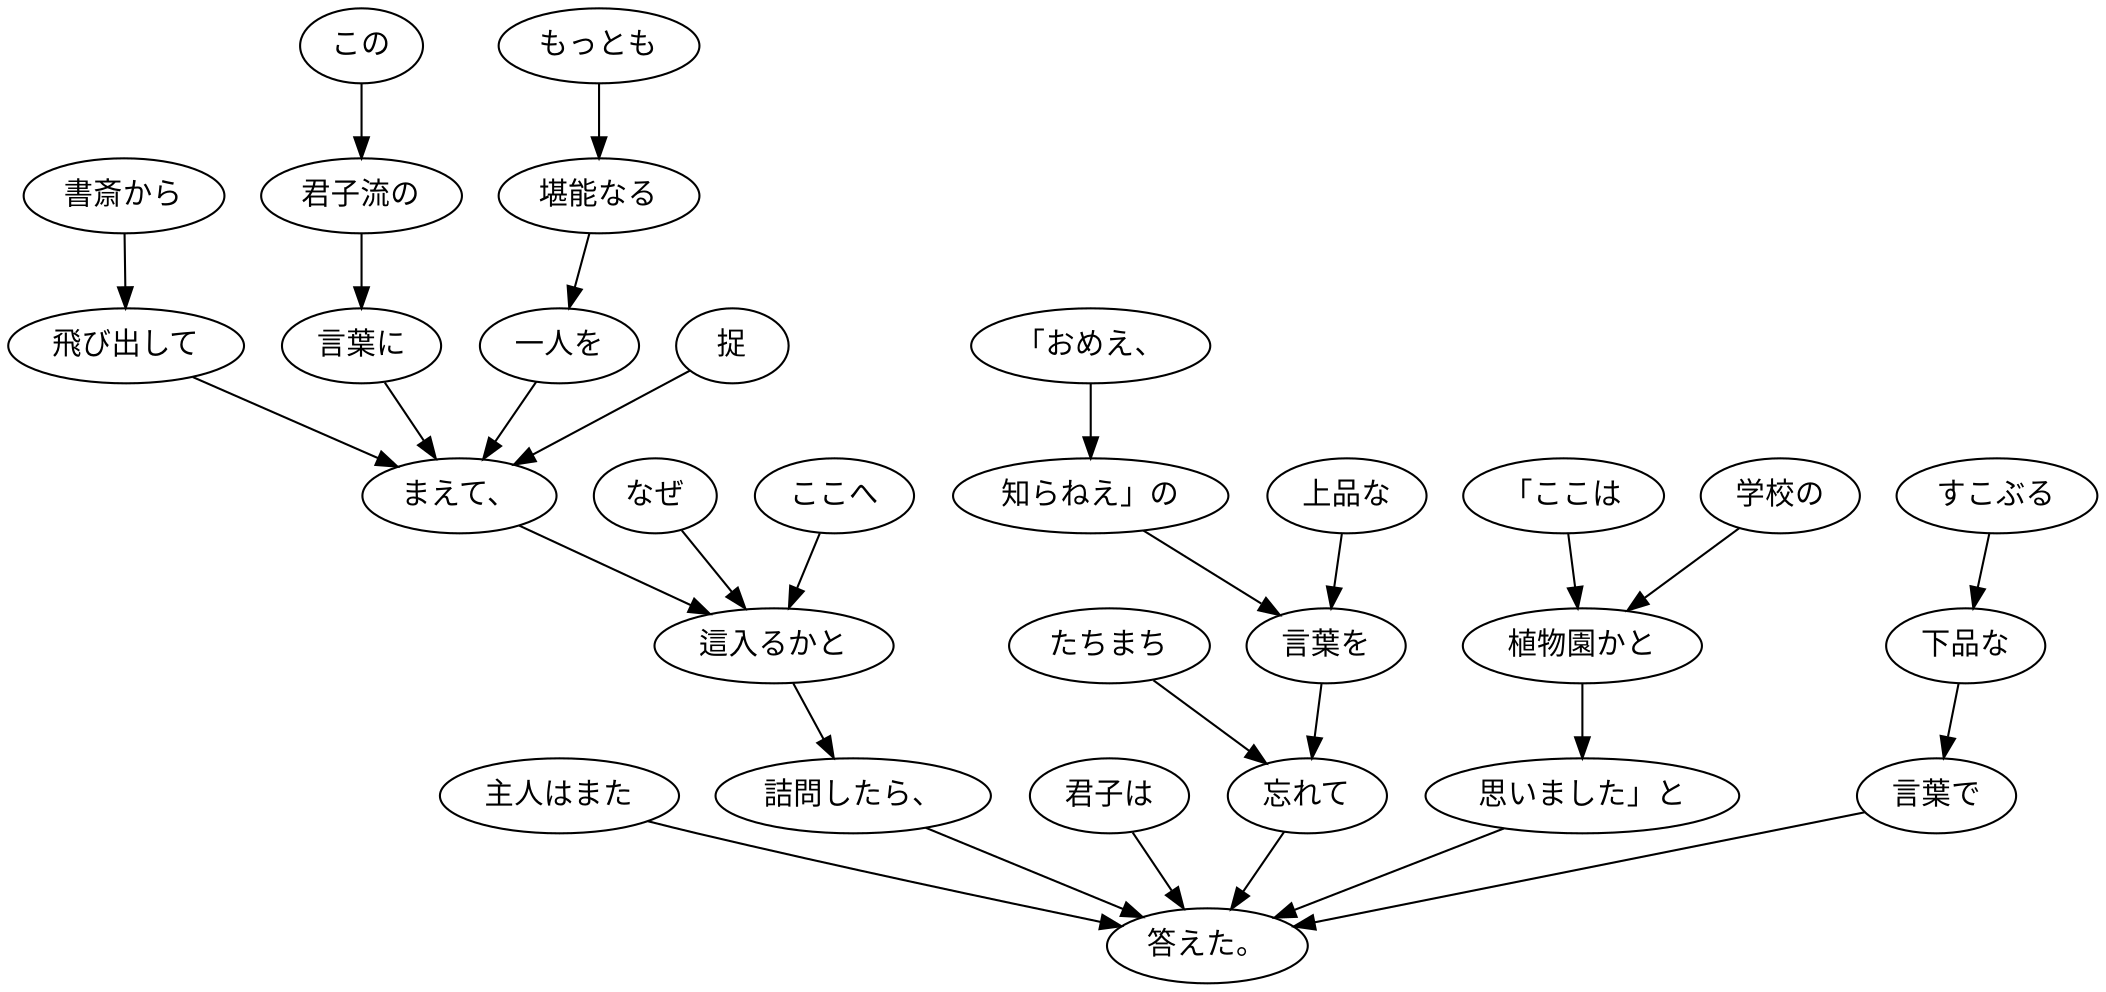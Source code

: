 digraph graph4735 {
	node0 [label="主人はまた"];
	node1 [label="書斎から"];
	node2 [label="飛び出して"];
	node3 [label="この"];
	node4 [label="君子流の"];
	node5 [label="言葉に"];
	node6 [label="もっとも"];
	node7 [label="堪能なる"];
	node8 [label="一人を"];
	node9 [label="捉"];
	node10 [label="まえて、"];
	node11 [label="なぜ"];
	node12 [label="ここへ"];
	node13 [label="這入るかと"];
	node14 [label="詰問したら、"];
	node15 [label="君子は"];
	node16 [label="たちまち"];
	node17 [label="「おめえ、"];
	node18 [label="知らねえ」の"];
	node19 [label="上品な"];
	node20 [label="言葉を"];
	node21 [label="忘れて"];
	node22 [label="「ここは"];
	node23 [label="学校の"];
	node24 [label="植物園かと"];
	node25 [label="思いました」と"];
	node26 [label="すこぶる"];
	node27 [label="下品な"];
	node28 [label="言葉で"];
	node29 [label="答えた。"];
	node0 -> node29;
	node1 -> node2;
	node2 -> node10;
	node3 -> node4;
	node4 -> node5;
	node5 -> node10;
	node6 -> node7;
	node7 -> node8;
	node8 -> node10;
	node9 -> node10;
	node10 -> node13;
	node11 -> node13;
	node12 -> node13;
	node13 -> node14;
	node14 -> node29;
	node15 -> node29;
	node16 -> node21;
	node17 -> node18;
	node18 -> node20;
	node19 -> node20;
	node20 -> node21;
	node21 -> node29;
	node22 -> node24;
	node23 -> node24;
	node24 -> node25;
	node25 -> node29;
	node26 -> node27;
	node27 -> node28;
	node28 -> node29;
}
